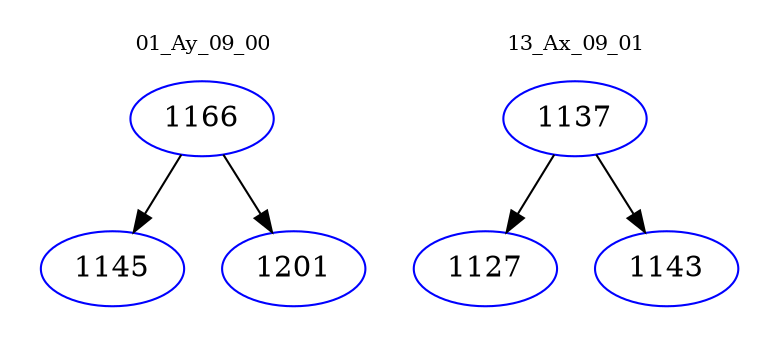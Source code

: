 digraph{
subgraph cluster_0 {
color = white
label = "01_Ay_09_00";
fontsize=10;
T0_1166 [label="1166", color="blue"]
T0_1166 -> T0_1145 [color="black"]
T0_1145 [label="1145", color="blue"]
T0_1166 -> T0_1201 [color="black"]
T0_1201 [label="1201", color="blue"]
}
subgraph cluster_1 {
color = white
label = "13_Ax_09_01";
fontsize=10;
T1_1137 [label="1137", color="blue"]
T1_1137 -> T1_1127 [color="black"]
T1_1127 [label="1127", color="blue"]
T1_1137 -> T1_1143 [color="black"]
T1_1143 [label="1143", color="blue"]
}
}
